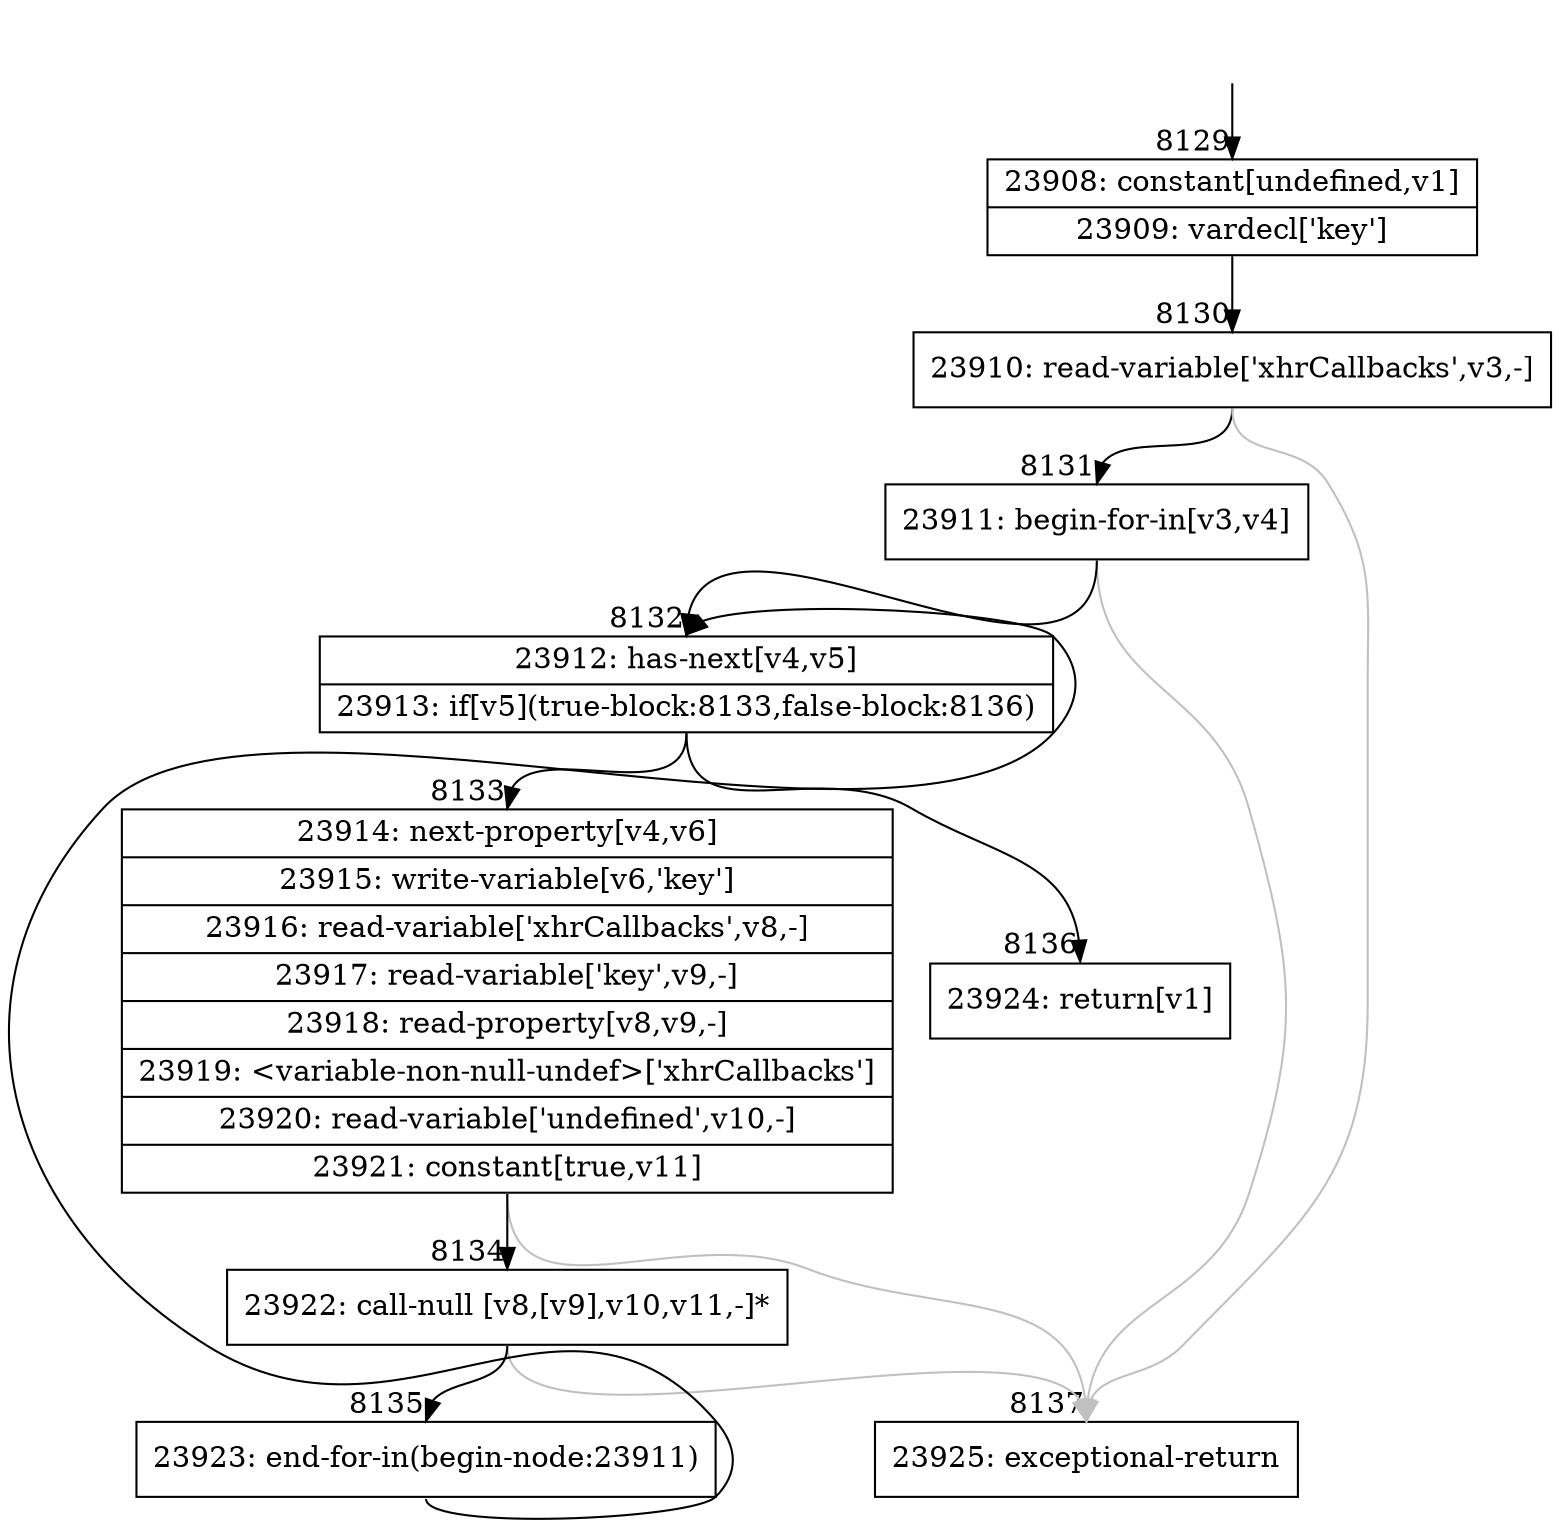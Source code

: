 digraph {
rankdir="TD"
BB_entry505[shape=none,label=""];
BB_entry505 -> BB8129 [tailport=s, headport=n, headlabel="    8129"]
BB8129 [shape=record label="{23908: constant[undefined,v1]|23909: vardecl['key']}" ] 
BB8129 -> BB8130 [tailport=s, headport=n, headlabel="      8130"]
BB8130 [shape=record label="{23910: read-variable['xhrCallbacks',v3,-]}" ] 
BB8130 -> BB8131 [tailport=s, headport=n, headlabel="      8131"]
BB8130 -> BB8137 [tailport=s, headport=n, color=gray, headlabel="      8137"]
BB8131 [shape=record label="{23911: begin-for-in[v3,v4]}" ] 
BB8131 -> BB8132 [tailport=s, headport=n, headlabel="      8132"]
BB8131 -> BB8137 [tailport=s, headport=n, color=gray]
BB8132 [shape=record label="{23912: has-next[v4,v5]|23913: if[v5](true-block:8133,false-block:8136)}" ] 
BB8132 -> BB8133 [tailport=s, headport=n, headlabel="      8133"]
BB8132 -> BB8136 [tailport=s, headport=n, headlabel="      8136"]
BB8133 [shape=record label="{23914: next-property[v4,v6]|23915: write-variable[v6,'key']|23916: read-variable['xhrCallbacks',v8,-]|23917: read-variable['key',v9,-]|23918: read-property[v8,v9,-]|23919: \<variable-non-null-undef\>['xhrCallbacks']|23920: read-variable['undefined',v10,-]|23921: constant[true,v11]}" ] 
BB8133 -> BB8134 [tailport=s, headport=n, headlabel="      8134"]
BB8133 -> BB8137 [tailport=s, headport=n, color=gray]
BB8134 [shape=record label="{23922: call-null [v8,[v9],v10,v11,-]*}" ] 
BB8134 -> BB8135 [tailport=s, headport=n, headlabel="      8135"]
BB8134 -> BB8137 [tailport=s, headport=n, color=gray]
BB8135 [shape=record label="{23923: end-for-in(begin-node:23911)}" ] 
BB8135 -> BB8132 [tailport=s, headport=n]
BB8136 [shape=record label="{23924: return[v1]}" ] 
BB8137 [shape=record label="{23925: exceptional-return}" ] 
//#$~ 8434
}
